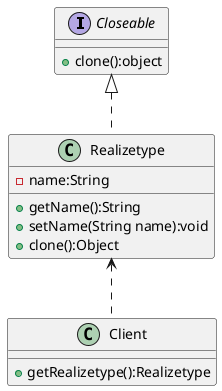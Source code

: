 @startuml

 interface Closeable{
   + clone():object
 }

  class  Realizetype {
     - name:String
     + getName():String
     + setName(String name):void
     + clone():Object
  }

  class Client{
      + getRealizetype():Realizetype
  }


  Closeable<|.. Realizetype

  Realizetype <.. Client


@enduml